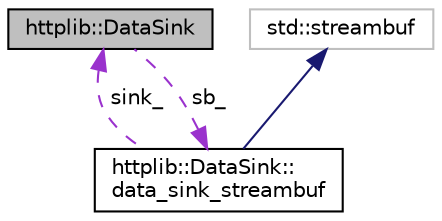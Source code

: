 digraph "httplib::DataSink"
{
 // LATEX_PDF_SIZE
  edge [fontname="Helvetica",fontsize="10",labelfontname="Helvetica",labelfontsize="10"];
  node [fontname="Helvetica",fontsize="10",shape=record];
  Node1 [label="httplib::DataSink",height=0.2,width=0.4,color="black", fillcolor="grey75", style="filled", fontcolor="black",tooltip=" "];
  Node2 -> Node1 [dir="back",color="darkorchid3",fontsize="10",style="dashed",label=" sb_" ,fontname="Helvetica"];
  Node2 [label="httplib::DataSink::\ldata_sink_streambuf",height=0.2,width=0.4,color="black", fillcolor="white", style="filled",URL="$classhttplib_1_1DataSink_1_1data__sink__streambuf.html",tooltip=" "];
  Node3 -> Node2 [dir="back",color="midnightblue",fontsize="10",style="solid",fontname="Helvetica"];
  Node3 [label="std::streambuf",height=0.2,width=0.4,color="grey75", fillcolor="white", style="filled",tooltip=" "];
  Node1 -> Node2 [dir="back",color="darkorchid3",fontsize="10",style="dashed",label=" sink_" ,fontname="Helvetica"];
}
